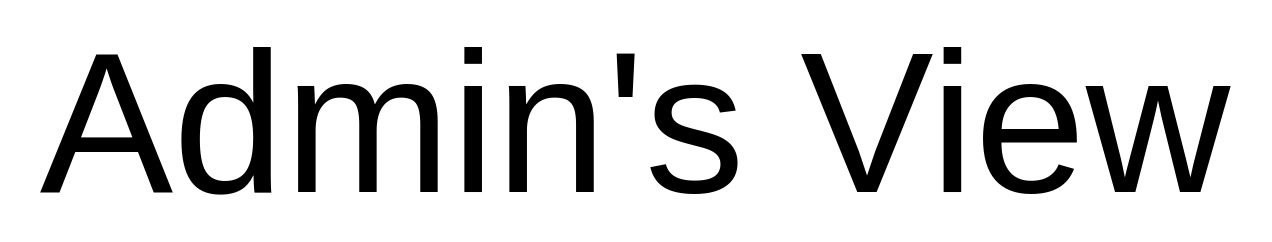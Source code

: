 <mxfile version="14.9.6" type="device"><diagram id="zrHSf1hu6TEnrwqE8Ne3" name="Page-1"><mxGraphModel dx="1024" dy="632" grid="1" gridSize="10" guides="1" tooltips="1" connect="1" arrows="1" fold="1" page="1" pageScale="1" pageWidth="850" pageHeight="1100" math="0" shadow="0"><root><mxCell id="0"/><mxCell id="1" parent="0"/><mxCell id="tDklyreIEYRb65kOxTWu-1" value="Admin's View" style="text;html=1;strokeColor=none;fillColor=none;align=center;verticalAlign=middle;whiteSpace=wrap;rounded=0;fontSize=100;" vertex="1" parent="1"><mxGeometry x="108" y="20" width="635" height="110" as="geometry"/></mxCell></root></mxGraphModel></diagram></mxfile>
